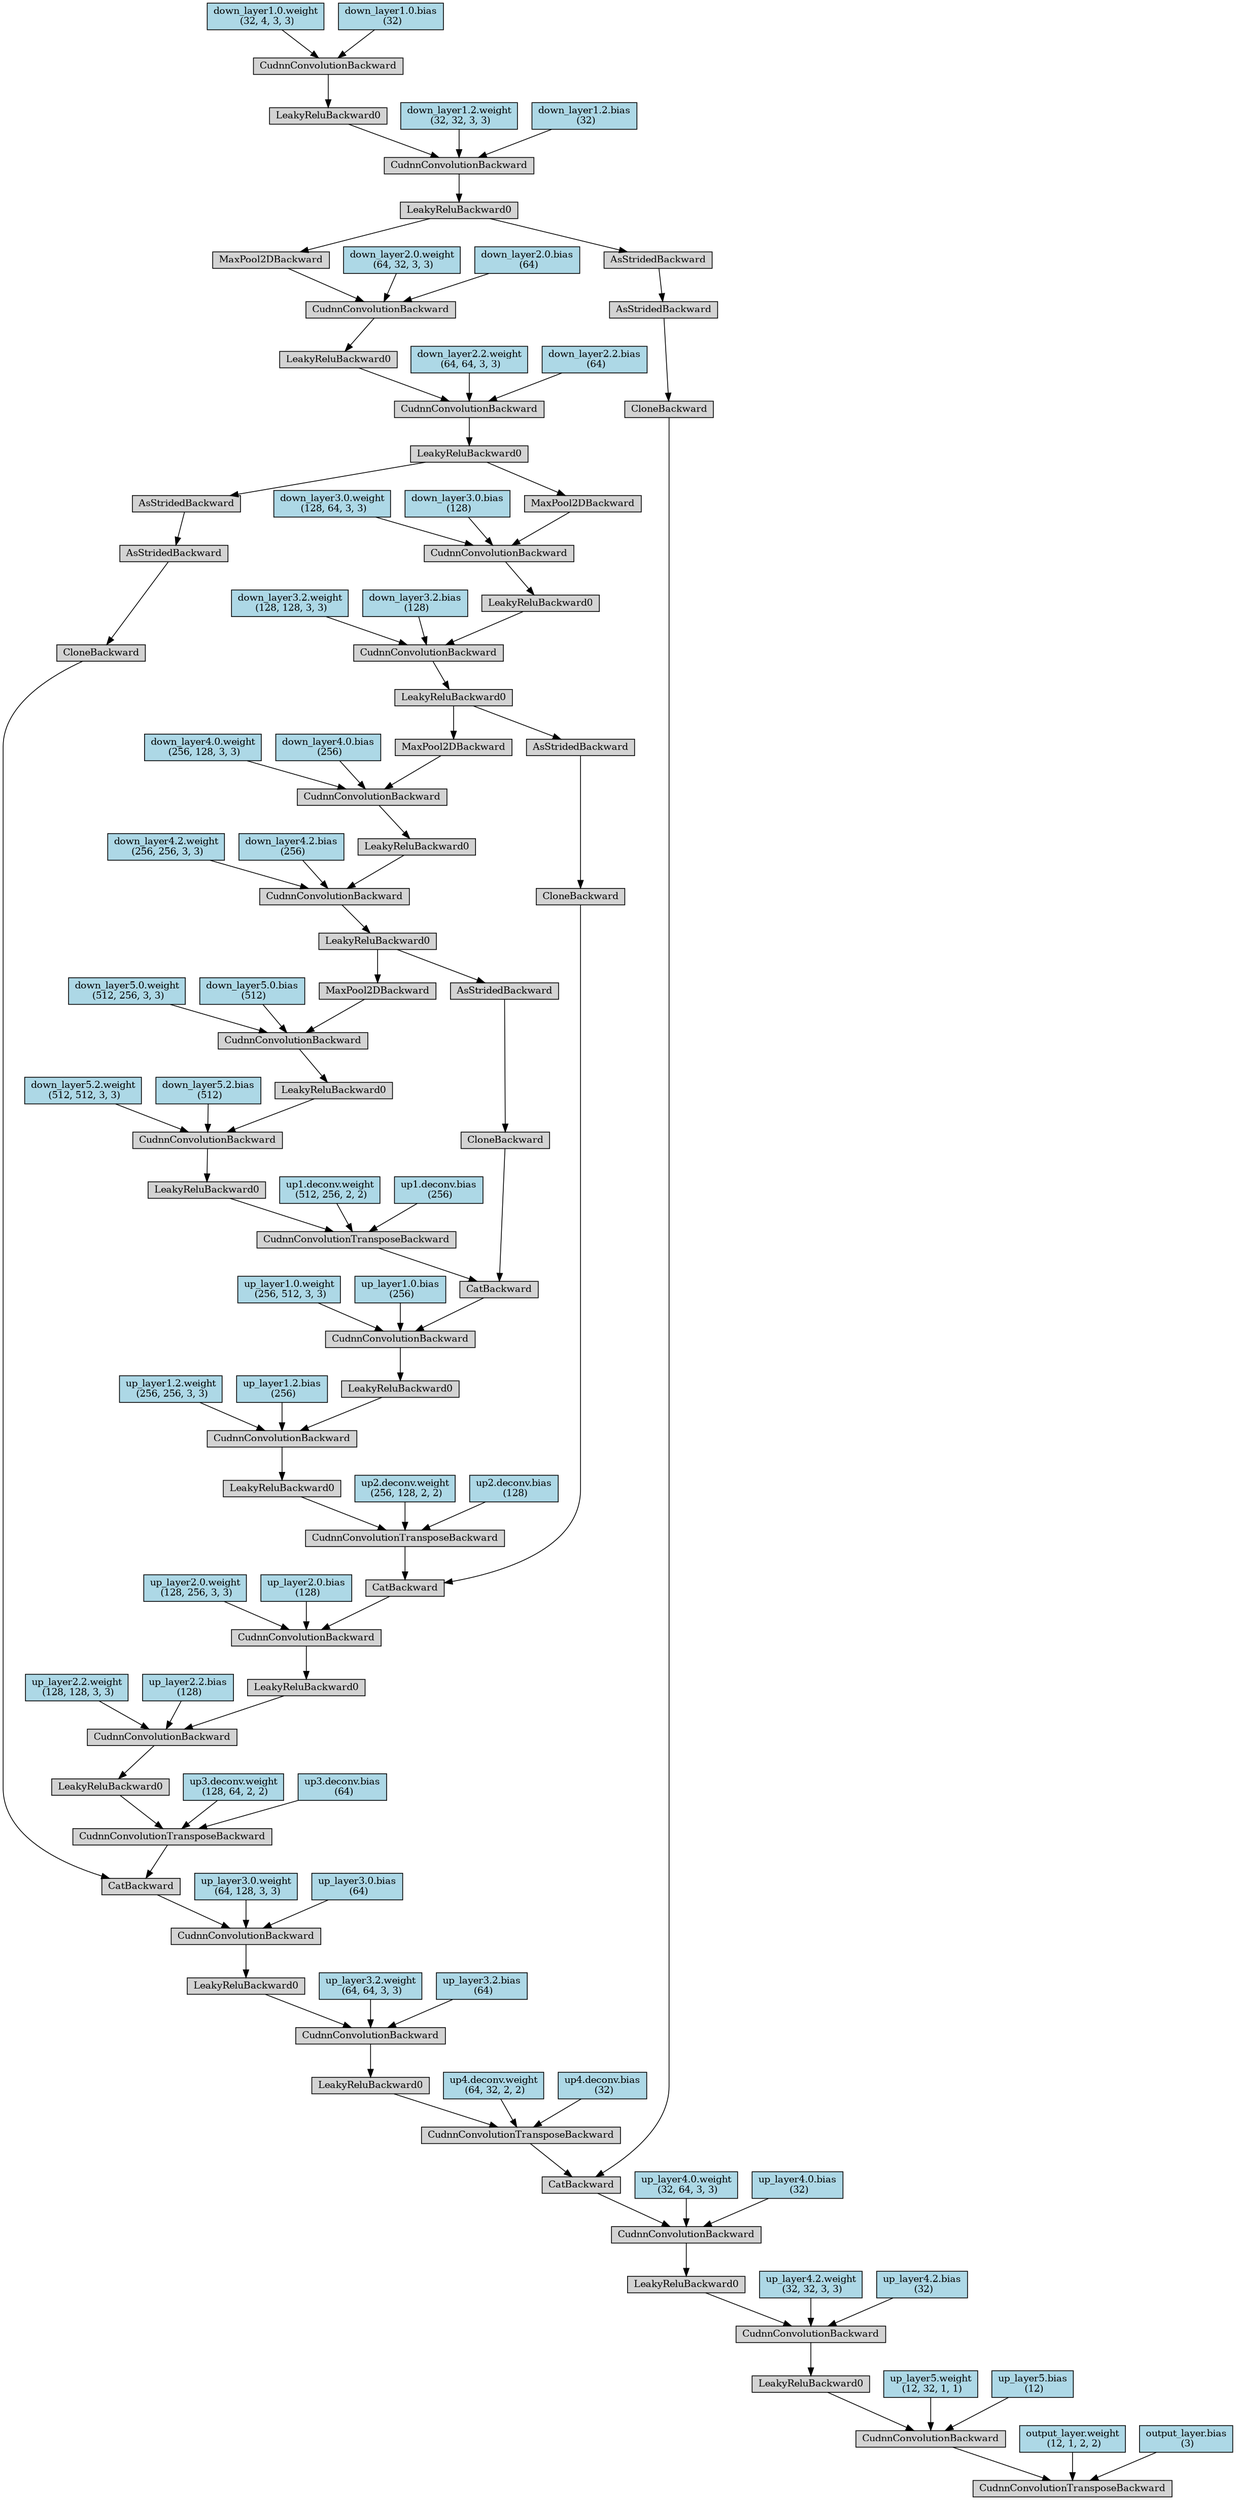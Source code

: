 digraph {
	graph [size="32.85,32.85"]
	node [align=left fontsize=12 height=0.2 ranksep=0.1 shape=box style=filled]
	139909705907856 [label=CudnnConvolutionTransposeBackward]
	139909705907920 -> 139909705907856
	139909705907920 [label=CudnnConvolutionBackward]
	139909704377168 -> 139909705907920
	139909704377168 [label=LeakyReluBackward0]
	139909704377488 -> 139909704377168
	139909704377488 [label=CudnnConvolutionBackward]
	139909704377552 -> 139909704377488
	139909704377552 [label=LeakyReluBackward0]
	139909704377872 -> 139909704377552
	139909704377872 [label=CudnnConvolutionBackward]
	139909704377936 -> 139909704377872
	139909704377936 [label=CatBackward]
	139909704378192 -> 139909704377936
	139909704378192 [label=CudnnConvolutionTransposeBackward]
	139909704378384 -> 139909704378192
	139909704378384 [label=LeakyReluBackward0]
	139909704378704 -> 139909704378384
	139909704378704 [label=CudnnConvolutionBackward]
	139909704378768 -> 139909704378704
	139909704378768 [label=LeakyReluBackward0]
	139909704379088 -> 139909704378768
	139909704379088 [label=CudnnConvolutionBackward]
	139909704379152 -> 139909704379088
	139909704379152 [label=CatBackward]
	139909704379408 -> 139909704379152
	139909704379408 [label=CudnnConvolutionTransposeBackward]
	139909704379600 -> 139909704379408
	139909704379600 [label=LeakyReluBackward0]
	139909704379920 -> 139909704379600
	139909704379920 [label=CudnnConvolutionBackward]
	139909704379984 -> 139909704379920
	139909704379984 [label=LeakyReluBackward0]
	139909704380304 -> 139909704379984
	139909704380304 [label=CudnnConvolutionBackward]
	139909704380368 -> 139909704380304
	139909704380368 [label=CatBackward]
	139909704392976 -> 139909704380368
	139909704392976 [label=CudnnConvolutionTransposeBackward]
	139909704393168 -> 139909704392976
	139909704393168 [label=LeakyReluBackward0]
	139909704393488 -> 139909704393168
	139909704393488 [label=CudnnConvolutionBackward]
	139909704393552 -> 139909704393488
	139909704393552 [label=LeakyReluBackward0]
	139909704393872 -> 139909704393552
	139909704393872 [label=CudnnConvolutionBackward]
	139909704393936 -> 139909704393872
	139909704393936 [label=CatBackward]
	139909704394192 -> 139909704393936
	139909704394192 [label=CudnnConvolutionTransposeBackward]
	139909704394384 -> 139909704394192
	139909704394384 [label=LeakyReluBackward0]
	139909704394704 -> 139909704394384
	139909704394704 [label=CudnnConvolutionBackward]
	139909704394768 -> 139909704394704
	139909704394768 [label=LeakyReluBackward0]
	139909704395088 -> 139909704394768
	139909704395088 [label=CudnnConvolutionBackward]
	139909704395152 -> 139909704395088
	139909704395152 [label=MaxPool2DBackward]
	139909704395472 -> 139909704395152
	139909704395472 [label=LeakyReluBackward0]
	139909704395600 -> 139909704395472
	139909704395600 [label=CudnnConvolutionBackward]
	139909704395664 -> 139909704395600
	139909704395664 [label=LeakyReluBackward0]
	139909704395984 -> 139909704395664
	139909704395984 [label=CudnnConvolutionBackward]
	139909704396048 -> 139909704395984
	139909704396048 [label=MaxPool2DBackward]
	139909704396368 -> 139909704396048
	139909704396368 [label=LeakyReluBackward0]
	139909704396496 -> 139909704396368
	139909704396496 [label=CudnnConvolutionBackward]
	139909704396560 -> 139909704396496
	139909704396560 [label=LeakyReluBackward0]
	139909704401040 -> 139909704396560
	139909704401040 [label=CudnnConvolutionBackward]
	139909704401104 -> 139909704401040
	139909704401104 [label=MaxPool2DBackward]
	139909704401424 -> 139909704401104
	139909704401424 [label=LeakyReluBackward0]
	139909704401552 -> 139909704401424
	139909704401552 [label=CudnnConvolutionBackward]
	139909704401616 -> 139909704401552
	139909704401616 [label=LeakyReluBackward0]
	139909704401936 -> 139909704401616
	139909704401936 [label=CudnnConvolutionBackward]
	139909704402000 -> 139909704401936
	139909704402000 [label=MaxPool2DBackward]
	139909704402320 -> 139909704402000
	139909704402320 [label=LeakyReluBackward0]
	139909704402512 -> 139909704402320
	139909704402512 [label=CudnnConvolutionBackward]
	139909704402640 -> 139909704402512
	139909704402640 [label=LeakyReluBackward0]
	139909704402960 -> 139909704402640
	139909704402960 [label=CudnnConvolutionBackward]
	139909704403088 -> 139909704402960
	139909704403088 [label="down_layer1.0.weight
 (32, 4, 3, 3)" fillcolor=lightblue]
	139909704403152 -> 139909704402960
	139909704403152 [label="down_layer1.0.bias
 (32)" fillcolor=lightblue]
	139909704402704 -> 139909704402512
	139909704402704 [label="down_layer1.2.weight
 (32, 32, 3, 3)" fillcolor=lightblue]
	139909704402768 -> 139909704402512
	139909704402768 [label="down_layer1.2.bias
 (32)" fillcolor=lightblue]
	139909704402064 -> 139909704401936
	139909704402064 [label="down_layer2.0.weight
 (64, 32, 3, 3)" fillcolor=lightblue]
	139909704402128 -> 139909704401936
	139909704402128 [label="down_layer2.0.bias
 (64)" fillcolor=lightblue]
	139909704401680 -> 139909704401552
	139909704401680 [label="down_layer2.2.weight
 (64, 64, 3, 3)" fillcolor=lightblue]
	139909704401744 -> 139909704401552
	139909704401744 [label="down_layer2.2.bias
 (64)" fillcolor=lightblue]
	139909704401168 -> 139909704401040
	139909704401168 [label="down_layer3.0.weight
 (128, 64, 3, 3)" fillcolor=lightblue]
	139909704401232 -> 139909704401040
	139909704401232 [label="down_layer3.0.bias
 (128)" fillcolor=lightblue]
	139909704396624 -> 139909704396496
	139909704396624 [label="down_layer3.2.weight
 (128, 128, 3, 3)" fillcolor=lightblue]
	139909704396688 -> 139909704396496
	139909704396688 [label="down_layer3.2.bias
 (128)" fillcolor=lightblue]
	139909704396112 -> 139909704395984
	139909704396112 [label="down_layer4.0.weight
 (256, 128, 3, 3)" fillcolor=lightblue]
	139909704396176 -> 139909704395984
	139909704396176 [label="down_layer4.0.bias
 (256)" fillcolor=lightblue]
	139909704395728 -> 139909704395600
	139909704395728 [label="down_layer4.2.weight
 (256, 256, 3, 3)" fillcolor=lightblue]
	139909704395792 -> 139909704395600
	139909704395792 [label="down_layer4.2.bias
 (256)" fillcolor=lightblue]
	139909704395216 -> 139909704395088
	139909704395216 [label="down_layer5.0.weight
 (512, 256, 3, 3)" fillcolor=lightblue]
	139909704395280 -> 139909704395088
	139909704395280 [label="down_layer5.0.bias
 (512)" fillcolor=lightblue]
	139909704394832 -> 139909704394704
	139909704394832 [label="down_layer5.2.weight
 (512, 512, 3, 3)" fillcolor=lightblue]
	139909704394896 -> 139909704394704
	139909704394896 [label="down_layer5.2.bias
 (512)" fillcolor=lightblue]
	139909704394448 -> 139909704394192
	139909704394448 [label="up1.deconv.weight
 (512, 256, 2, 2)" fillcolor=lightblue]
	139909704394512 -> 139909704394192
	139909704394512 [label="up1.deconv.bias
 (256)" fillcolor=lightblue]
	139909704394256 -> 139909704393936
	139909704394256 [label=CloneBackward]
	139909704394576 -> 139909704394256
	139909704394576 [label=AsStridedBackward]
	139909704395472 -> 139909704394576
	139909704394000 -> 139909704393872
	139909704394000 [label="up_layer1.0.weight
 (256, 512, 3, 3)" fillcolor=lightblue]
	139909704394064 -> 139909704393872
	139909704394064 [label="up_layer1.0.bias
 (256)" fillcolor=lightblue]
	139909704393616 -> 139909704393488
	139909704393616 [label="up_layer1.2.weight
 (256, 256, 3, 3)" fillcolor=lightblue]
	139909704393680 -> 139909704393488
	139909704393680 [label="up_layer1.2.bias
 (256)" fillcolor=lightblue]
	139909704393232 -> 139909704392976
	139909704393232 [label="up2.deconv.weight
 (256, 128, 2, 2)" fillcolor=lightblue]
	139909704393296 -> 139909704392976
	139909704393296 [label="up2.deconv.bias
 (128)" fillcolor=lightblue]
	139909704393040 -> 139909704380368
	139909704393040 [label=CloneBackward]
	139909704393360 -> 139909704393040
	139909704393360 [label=AsStridedBackward]
	139909704396368 -> 139909704393360
	139909704392784 -> 139909704380304
	139909704392784 [label="up_layer2.0.weight
 (128, 256, 3, 3)" fillcolor=lightblue]
	139909704392848 -> 139909704380304
	139909704392848 [label="up_layer2.0.bias
 (128)" fillcolor=lightblue]
	139909704380048 -> 139909704379920
	139909704380048 [label="up_layer2.2.weight
 (128, 128, 3, 3)" fillcolor=lightblue]
	139909704380112 -> 139909704379920
	139909704380112 [label="up_layer2.2.bias
 (128)" fillcolor=lightblue]
	139909704379664 -> 139909704379408
	139909704379664 [label="up3.deconv.weight
 (128, 64, 2, 2)" fillcolor=lightblue]
	139909704379728 -> 139909704379408
	139909704379728 [label="up3.deconv.bias
 (64)" fillcolor=lightblue]
	139909704379472 -> 139909704379152
	139909704379472 [label=CloneBackward]
	139909704379792 -> 139909704379472
	139909704379792 [label=AsStridedBackward]
	139909704380240 -> 139909704379792
	139909704380240 [label=AsStridedBackward]
	139909704401424 -> 139909704380240
	139909704379216 -> 139909704379088
	139909704379216 [label="up_layer3.0.weight
 (64, 128, 3, 3)" fillcolor=lightblue]
	139909704379280 -> 139909704379088
	139909704379280 [label="up_layer3.0.bias
 (64)" fillcolor=lightblue]
	139909704378832 -> 139909704378704
	139909704378832 [label="up_layer3.2.weight
 (64, 64, 3, 3)" fillcolor=lightblue]
	139909704378896 -> 139909704378704
	139909704378896 [label="up_layer3.2.bias
 (64)" fillcolor=lightblue]
	139909704378448 -> 139909704378192
	139909704378448 [label="up4.deconv.weight
 (64, 32, 2, 2)" fillcolor=lightblue]
	139909704378512 -> 139909704378192
	139909704378512 [label="up4.deconv.bias
 (32)" fillcolor=lightblue]
	139909704378256 -> 139909704377936
	139909704378256 [label=CloneBackward]
	139909704378576 -> 139909704378256
	139909704378576 [label=AsStridedBackward]
	139909704379024 -> 139909704378576
	139909704379024 [label=AsStridedBackward]
	139909704402320 -> 139909704379024
	139909704378000 -> 139909704377872
	139909704378000 [label="up_layer4.0.weight
 (32, 64, 3, 3)" fillcolor=lightblue]
	139909704378064 -> 139909704377872
	139909704378064 [label="up_layer4.0.bias
 (32)" fillcolor=lightblue]
	139909704377616 -> 139909704377488
	139909704377616 [label="up_layer4.2.weight
 (32, 32, 3, 3)" fillcolor=lightblue]
	139909704377680 -> 139909704377488
	139909704377680 [label="up_layer4.2.bias
 (32)" fillcolor=lightblue]
	139909704377232 -> 139909705907920
	139909704377232 [label="up_layer5.weight
 (12, 32, 1, 1)" fillcolor=lightblue]
	139909704377296 -> 139909705907920
	139909704377296 [label="up_layer5.bias
 (12)" fillcolor=lightblue]
	139909704376976 -> 139909705907856
	139909704376976 [label="output_layer.weight
 (12, 1, 2, 2)" fillcolor=lightblue]
	139909704377040 -> 139909705907856
	139909704377040 [label="output_layer.bias
 (3)" fillcolor=lightblue]
}
